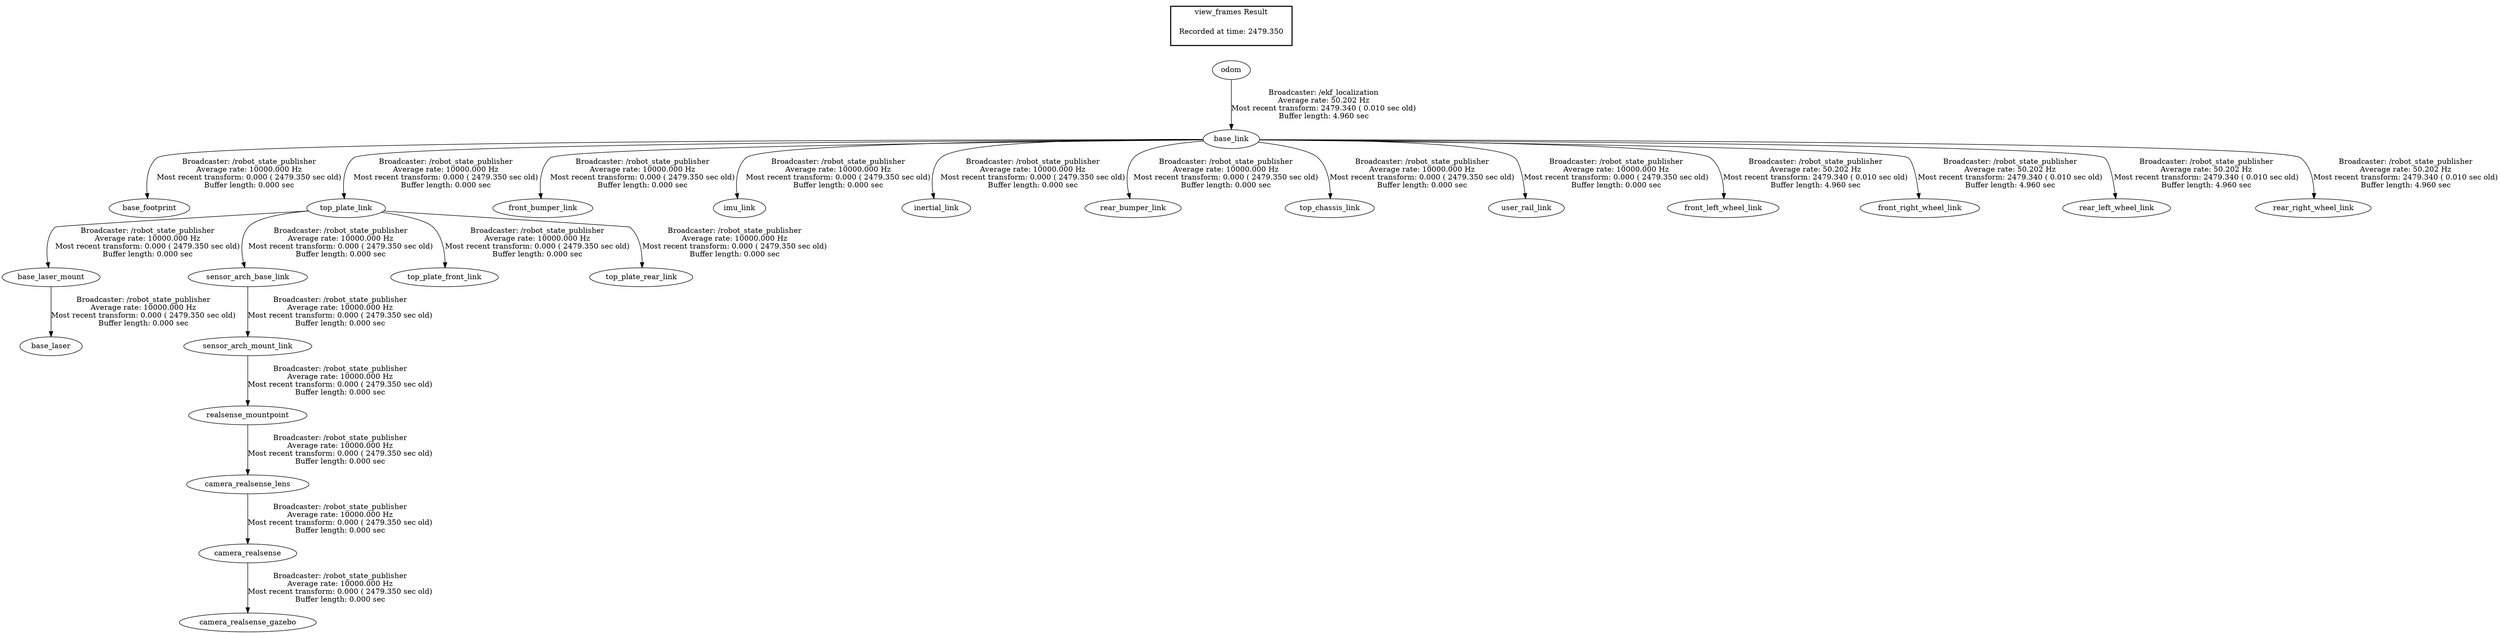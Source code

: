digraph G {
"base_link" -> "base_footprint"[label="Broadcaster: /robot_state_publisher\nAverage rate: 10000.000 Hz\nMost recent transform: 0.000 ( 2479.350 sec old)\nBuffer length: 0.000 sec\n"];
"odom" -> "base_link"[label="Broadcaster: /ekf_localization\nAverage rate: 50.202 Hz\nMost recent transform: 2479.340 ( 0.010 sec old)\nBuffer length: 4.960 sec\n"];
"base_laser_mount" -> "base_laser"[label="Broadcaster: /robot_state_publisher\nAverage rate: 10000.000 Hz\nMost recent transform: 0.000 ( 2479.350 sec old)\nBuffer length: 0.000 sec\n"];
"top_plate_link" -> "base_laser_mount"[label="Broadcaster: /robot_state_publisher\nAverage rate: 10000.000 Hz\nMost recent transform: 0.000 ( 2479.350 sec old)\nBuffer length: 0.000 sec\n"];
"camera_realsense" -> "camera_realsense_gazebo"[label="Broadcaster: /robot_state_publisher\nAverage rate: 10000.000 Hz\nMost recent transform: 0.000 ( 2479.350 sec old)\nBuffer length: 0.000 sec\n"];
"camera_realsense_lens" -> "camera_realsense"[label="Broadcaster: /robot_state_publisher\nAverage rate: 10000.000 Hz\nMost recent transform: 0.000 ( 2479.350 sec old)\nBuffer length: 0.000 sec\n"];
"realsense_mountpoint" -> "camera_realsense_lens"[label="Broadcaster: /robot_state_publisher\nAverage rate: 10000.000 Hz\nMost recent transform: 0.000 ( 2479.350 sec old)\nBuffer length: 0.000 sec\n"];
"sensor_arch_mount_link" -> "realsense_mountpoint"[label="Broadcaster: /robot_state_publisher\nAverage rate: 10000.000 Hz\nMost recent transform: 0.000 ( 2479.350 sec old)\nBuffer length: 0.000 sec\n"];
"base_link" -> "front_bumper_link"[label="Broadcaster: /robot_state_publisher\nAverage rate: 10000.000 Hz\nMost recent transform: 0.000 ( 2479.350 sec old)\nBuffer length: 0.000 sec\n"];
"base_link" -> "imu_link"[label="Broadcaster: /robot_state_publisher\nAverage rate: 10000.000 Hz\nMost recent transform: 0.000 ( 2479.350 sec old)\nBuffer length: 0.000 sec\n"];
"base_link" -> "inertial_link"[label="Broadcaster: /robot_state_publisher\nAverage rate: 10000.000 Hz\nMost recent transform: 0.000 ( 2479.350 sec old)\nBuffer length: 0.000 sec\n"];
"base_link" -> "top_plate_link"[label="Broadcaster: /robot_state_publisher\nAverage rate: 10000.000 Hz\nMost recent transform: 0.000 ( 2479.350 sec old)\nBuffer length: 0.000 sec\n"];
"sensor_arch_base_link" -> "sensor_arch_mount_link"[label="Broadcaster: /robot_state_publisher\nAverage rate: 10000.000 Hz\nMost recent transform: 0.000 ( 2479.350 sec old)\nBuffer length: 0.000 sec\n"];
"base_link" -> "rear_bumper_link"[label="Broadcaster: /robot_state_publisher\nAverage rate: 10000.000 Hz\nMost recent transform: 0.000 ( 2479.350 sec old)\nBuffer length: 0.000 sec\n"];
"top_plate_link" -> "sensor_arch_base_link"[label="Broadcaster: /robot_state_publisher\nAverage rate: 10000.000 Hz\nMost recent transform: 0.000 ( 2479.350 sec old)\nBuffer length: 0.000 sec\n"];
"base_link" -> "top_chassis_link"[label="Broadcaster: /robot_state_publisher\nAverage rate: 10000.000 Hz\nMost recent transform: 0.000 ( 2479.350 sec old)\nBuffer length: 0.000 sec\n"];
"top_plate_link" -> "top_plate_front_link"[label="Broadcaster: /robot_state_publisher\nAverage rate: 10000.000 Hz\nMost recent transform: 0.000 ( 2479.350 sec old)\nBuffer length: 0.000 sec\n"];
"top_plate_link" -> "top_plate_rear_link"[label="Broadcaster: /robot_state_publisher\nAverage rate: 10000.000 Hz\nMost recent transform: 0.000 ( 2479.350 sec old)\nBuffer length: 0.000 sec\n"];
"base_link" -> "user_rail_link"[label="Broadcaster: /robot_state_publisher\nAverage rate: 10000.000 Hz\nMost recent transform: 0.000 ( 2479.350 sec old)\nBuffer length: 0.000 sec\n"];
"base_link" -> "front_left_wheel_link"[label="Broadcaster: /robot_state_publisher\nAverage rate: 50.202 Hz\nMost recent transform: 2479.340 ( 0.010 sec old)\nBuffer length: 4.960 sec\n"];
"base_link" -> "front_right_wheel_link"[label="Broadcaster: /robot_state_publisher\nAverage rate: 50.202 Hz\nMost recent transform: 2479.340 ( 0.010 sec old)\nBuffer length: 4.960 sec\n"];
"base_link" -> "rear_left_wheel_link"[label="Broadcaster: /robot_state_publisher\nAverage rate: 50.202 Hz\nMost recent transform: 2479.340 ( 0.010 sec old)\nBuffer length: 4.960 sec\n"];
"base_link" -> "rear_right_wheel_link"[label="Broadcaster: /robot_state_publisher\nAverage rate: 50.202 Hz\nMost recent transform: 2479.340 ( 0.010 sec old)\nBuffer length: 4.960 sec\n"];
edge [style=invis];
 subgraph cluster_legend { style=bold; color=black; label ="view_frames Result";
"Recorded at time: 2479.350"[ shape=plaintext ] ;
 }->"odom";
}